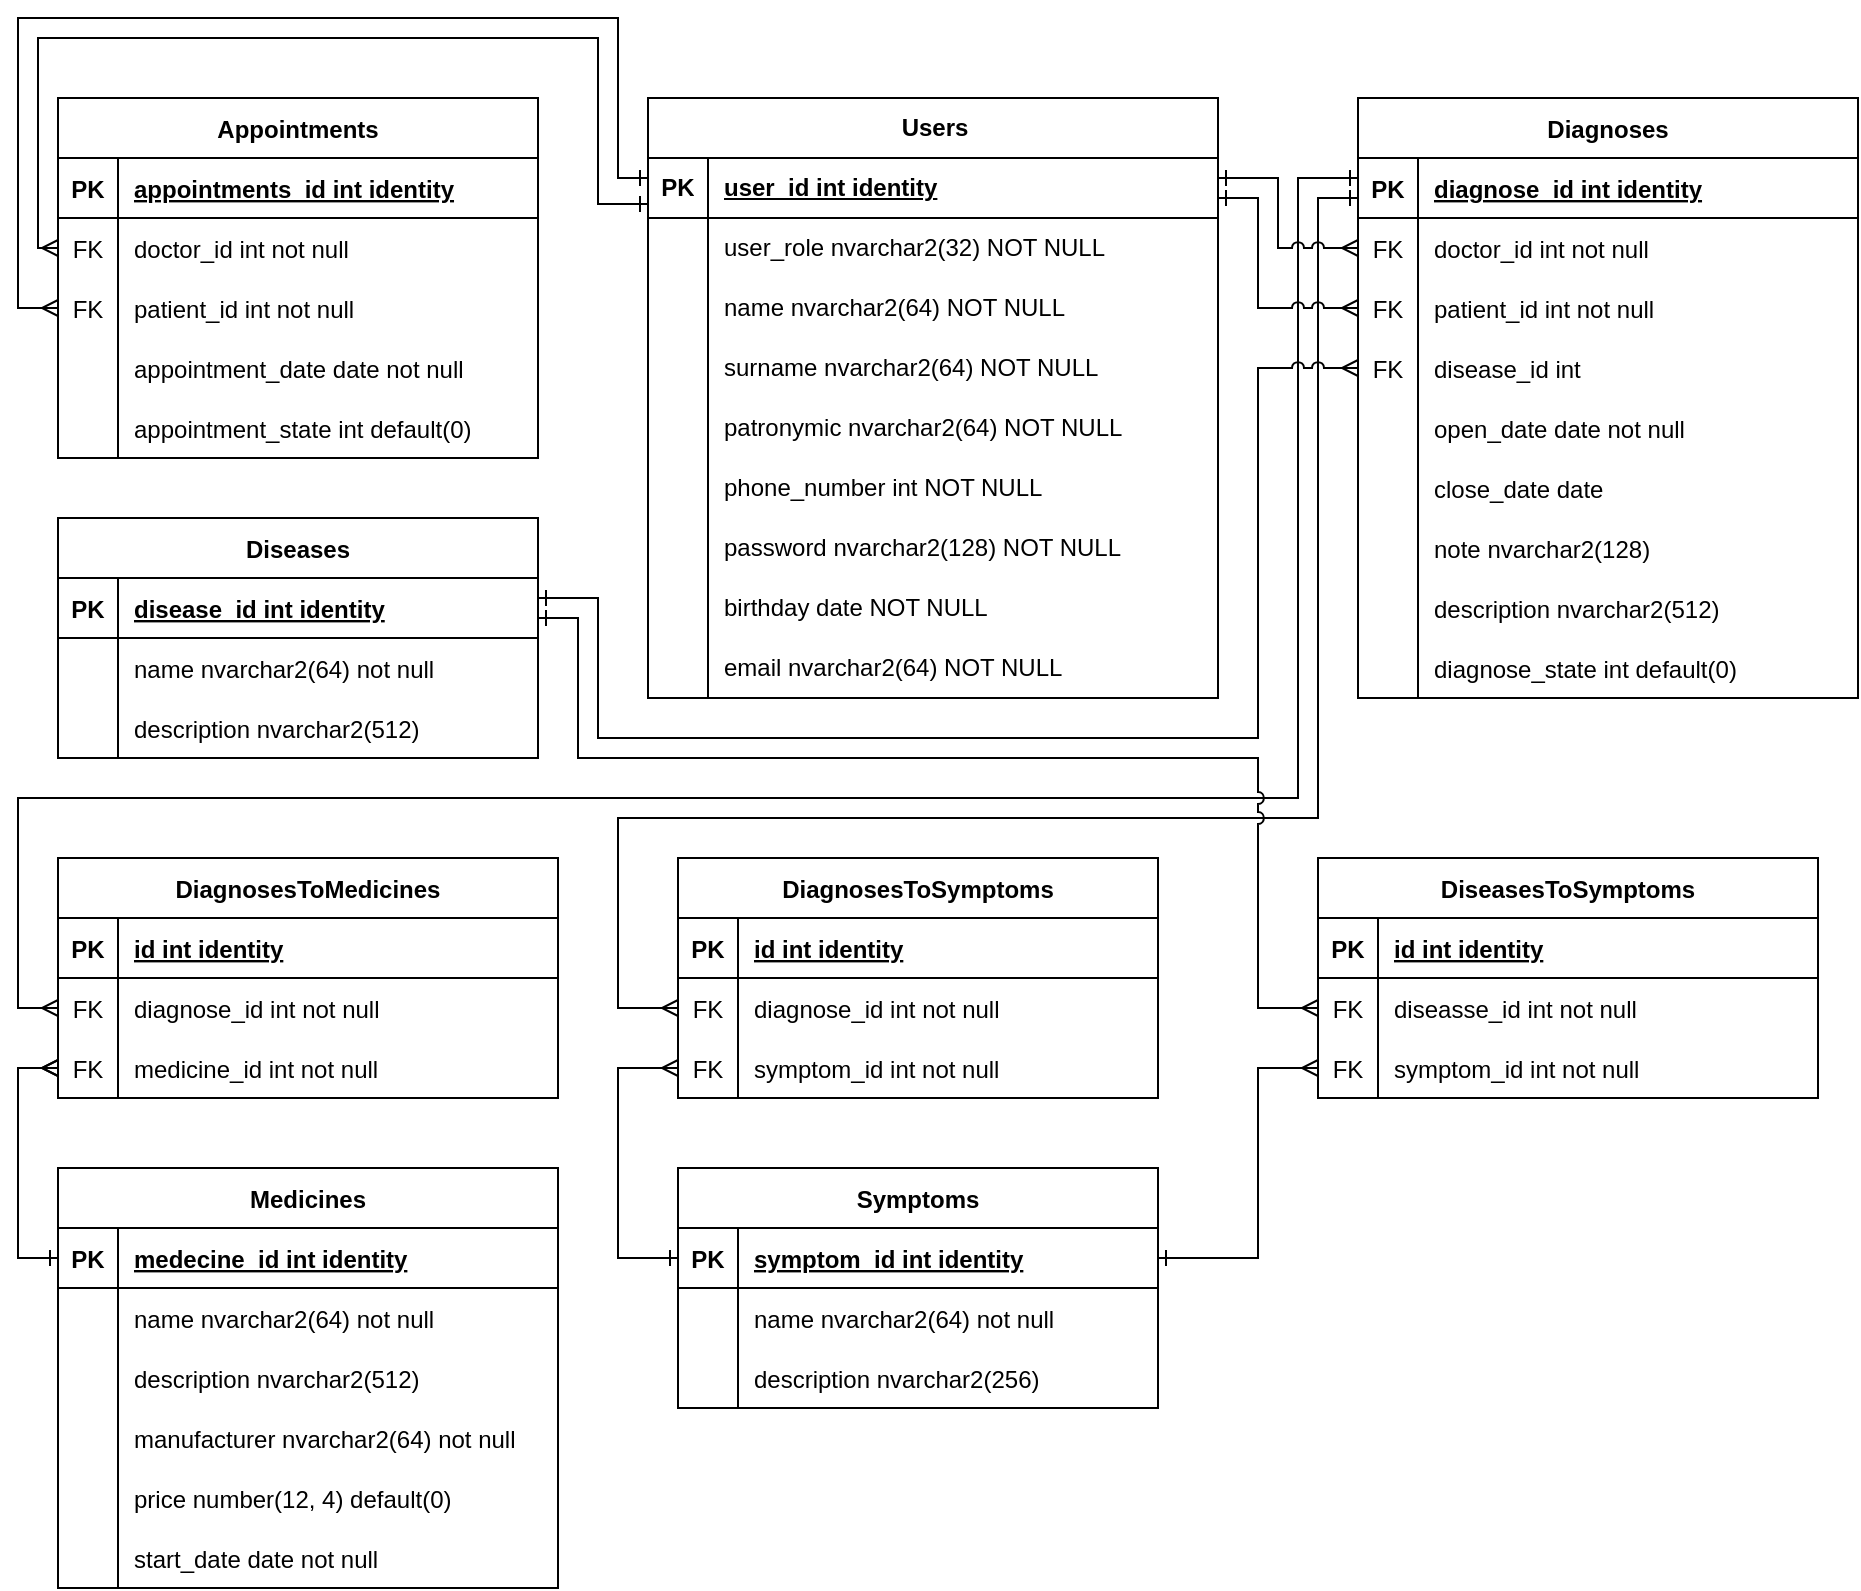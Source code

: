 <mxfile version="21.6.1" type="device">
  <diagram id="R2lEEEUBdFMjLlhIrx00" name="Page-1">
    <mxGraphModel dx="1219" dy="1813" grid="1" gridSize="10" guides="1" tooltips="1" connect="1" arrows="1" fold="1" page="1" pageScale="1" pageWidth="850" pageHeight="1100" math="0" shadow="0" extFonts="Permanent Marker^https://fonts.googleapis.com/css?family=Permanent+Marker">
      <root>
        <mxCell id="0" />
        <mxCell id="1" parent="0" />
        <mxCell id="C-vyLk0tnHw3VtMMgP7b-23" value="Diagnoses" style="shape=table;startSize=30;container=1;collapsible=1;childLayout=tableLayout;fixedRows=1;rowLines=0;fontStyle=1;align=center;resizeLast=1;" parent="1" vertex="1">
          <mxGeometry x="690" y="-40" width="250" height="300" as="geometry" />
        </mxCell>
        <mxCell id="C-vyLk0tnHw3VtMMgP7b-24" value="" style="shape=partialRectangle;collapsible=0;dropTarget=0;pointerEvents=0;fillColor=none;points=[[0,0.5],[1,0.5]];portConstraint=eastwest;top=0;left=0;right=0;bottom=1;" parent="C-vyLk0tnHw3VtMMgP7b-23" vertex="1">
          <mxGeometry y="30" width="250" height="30" as="geometry" />
        </mxCell>
        <mxCell id="C-vyLk0tnHw3VtMMgP7b-25" value="PK" style="shape=partialRectangle;overflow=hidden;connectable=0;fillColor=none;top=0;left=0;bottom=0;right=0;fontStyle=1;" parent="C-vyLk0tnHw3VtMMgP7b-24" vertex="1">
          <mxGeometry width="30" height="30" as="geometry">
            <mxRectangle width="30" height="30" as="alternateBounds" />
          </mxGeometry>
        </mxCell>
        <mxCell id="C-vyLk0tnHw3VtMMgP7b-26" value="diagnose_id int identity" style="shape=partialRectangle;overflow=hidden;connectable=0;fillColor=none;top=0;left=0;bottom=0;right=0;align=left;spacingLeft=6;fontStyle=5;" parent="C-vyLk0tnHw3VtMMgP7b-24" vertex="1">
          <mxGeometry x="30" width="220" height="30" as="geometry">
            <mxRectangle width="220" height="30" as="alternateBounds" />
          </mxGeometry>
        </mxCell>
        <mxCell id="C-vyLk0tnHw3VtMMgP7b-27" value="" style="shape=partialRectangle;collapsible=0;dropTarget=0;pointerEvents=0;fillColor=none;points=[[0,0.5],[1,0.5]];portConstraint=eastwest;top=0;left=0;right=0;bottom=0;" parent="C-vyLk0tnHw3VtMMgP7b-23" vertex="1">
          <mxGeometry y="60" width="250" height="30" as="geometry" />
        </mxCell>
        <mxCell id="C-vyLk0tnHw3VtMMgP7b-28" value="FK" style="shape=partialRectangle;overflow=hidden;connectable=0;fillColor=none;top=0;left=0;bottom=0;right=0;" parent="C-vyLk0tnHw3VtMMgP7b-27" vertex="1">
          <mxGeometry width="30" height="30" as="geometry">
            <mxRectangle width="30" height="30" as="alternateBounds" />
          </mxGeometry>
        </mxCell>
        <mxCell id="C-vyLk0tnHw3VtMMgP7b-29" value="doctor_id int not null" style="shape=partialRectangle;overflow=hidden;connectable=0;fillColor=none;top=0;left=0;bottom=0;right=0;align=left;spacingLeft=6;" parent="C-vyLk0tnHw3VtMMgP7b-27" vertex="1">
          <mxGeometry x="30" width="220" height="30" as="geometry">
            <mxRectangle width="220" height="30" as="alternateBounds" />
          </mxGeometry>
        </mxCell>
        <mxCell id="jcm_OnaASo1jTBagAZfR-133" value="" style="shape=partialRectangle;collapsible=0;dropTarget=0;pointerEvents=0;fillColor=none;points=[[0,0.5],[1,0.5]];portConstraint=eastwest;top=0;left=0;right=0;bottom=0;" parent="C-vyLk0tnHw3VtMMgP7b-23" vertex="1">
          <mxGeometry y="90" width="250" height="30" as="geometry" />
        </mxCell>
        <mxCell id="jcm_OnaASo1jTBagAZfR-134" value="FK" style="shape=partialRectangle;overflow=hidden;connectable=0;fillColor=none;top=0;left=0;bottom=0;right=0;" parent="jcm_OnaASo1jTBagAZfR-133" vertex="1">
          <mxGeometry width="30" height="30" as="geometry">
            <mxRectangle width="30" height="30" as="alternateBounds" />
          </mxGeometry>
        </mxCell>
        <mxCell id="jcm_OnaASo1jTBagAZfR-135" value="patient_id int not null" style="shape=partialRectangle;overflow=hidden;connectable=0;fillColor=none;top=0;left=0;bottom=0;right=0;align=left;spacingLeft=6;" parent="jcm_OnaASo1jTBagAZfR-133" vertex="1">
          <mxGeometry x="30" width="220" height="30" as="geometry">
            <mxRectangle width="220" height="30" as="alternateBounds" />
          </mxGeometry>
        </mxCell>
        <mxCell id="jcm_OnaASo1jTBagAZfR-168" value="" style="shape=partialRectangle;collapsible=0;dropTarget=0;pointerEvents=0;fillColor=none;points=[[0,0.5],[1,0.5]];portConstraint=eastwest;top=0;left=0;right=0;bottom=0;" parent="C-vyLk0tnHw3VtMMgP7b-23" vertex="1">
          <mxGeometry y="120" width="250" height="30" as="geometry" />
        </mxCell>
        <mxCell id="jcm_OnaASo1jTBagAZfR-169" value="FK" style="shape=partialRectangle;overflow=hidden;connectable=0;fillColor=none;top=0;left=0;bottom=0;right=0;" parent="jcm_OnaASo1jTBagAZfR-168" vertex="1">
          <mxGeometry width="30" height="30" as="geometry">
            <mxRectangle width="30" height="30" as="alternateBounds" />
          </mxGeometry>
        </mxCell>
        <mxCell id="jcm_OnaASo1jTBagAZfR-170" value="disease_id int" style="shape=partialRectangle;overflow=hidden;connectable=0;fillColor=none;top=0;left=0;bottom=0;right=0;align=left;spacingLeft=6;" parent="jcm_OnaASo1jTBagAZfR-168" vertex="1">
          <mxGeometry x="30" width="220" height="30" as="geometry">
            <mxRectangle width="220" height="30" as="alternateBounds" />
          </mxGeometry>
        </mxCell>
        <mxCell id="jcm_OnaASo1jTBagAZfR-136" value="" style="shape=partialRectangle;collapsible=0;dropTarget=0;pointerEvents=0;fillColor=none;points=[[0,0.5],[1,0.5]];portConstraint=eastwest;top=0;left=0;right=0;bottom=0;" parent="C-vyLk0tnHw3VtMMgP7b-23" vertex="1">
          <mxGeometry y="150" width="250" height="30" as="geometry" />
        </mxCell>
        <mxCell id="jcm_OnaASo1jTBagAZfR-137" value="" style="shape=partialRectangle;overflow=hidden;connectable=0;fillColor=none;top=0;left=0;bottom=0;right=0;" parent="jcm_OnaASo1jTBagAZfR-136" vertex="1">
          <mxGeometry width="30" height="30" as="geometry">
            <mxRectangle width="30" height="30" as="alternateBounds" />
          </mxGeometry>
        </mxCell>
        <mxCell id="jcm_OnaASo1jTBagAZfR-138" value="open_date date not null" style="shape=partialRectangle;overflow=hidden;connectable=0;fillColor=none;top=0;left=0;bottom=0;right=0;align=left;spacingLeft=6;" parent="jcm_OnaASo1jTBagAZfR-136" vertex="1">
          <mxGeometry x="30" width="220" height="30" as="geometry">
            <mxRectangle width="220" height="30" as="alternateBounds" />
          </mxGeometry>
        </mxCell>
        <mxCell id="jcm_OnaASo1jTBagAZfR-174" value="" style="shape=partialRectangle;collapsible=0;dropTarget=0;pointerEvents=0;fillColor=none;points=[[0,0.5],[1,0.5]];portConstraint=eastwest;top=0;left=0;right=0;bottom=0;" parent="C-vyLk0tnHw3VtMMgP7b-23" vertex="1">
          <mxGeometry y="180" width="250" height="30" as="geometry" />
        </mxCell>
        <mxCell id="jcm_OnaASo1jTBagAZfR-175" value="" style="shape=partialRectangle;overflow=hidden;connectable=0;fillColor=none;top=0;left=0;bottom=0;right=0;" parent="jcm_OnaASo1jTBagAZfR-174" vertex="1">
          <mxGeometry width="30" height="30" as="geometry">
            <mxRectangle width="30" height="30" as="alternateBounds" />
          </mxGeometry>
        </mxCell>
        <mxCell id="jcm_OnaASo1jTBagAZfR-176" value="close_date date" style="shape=partialRectangle;overflow=hidden;connectable=0;fillColor=none;top=0;left=0;bottom=0;right=0;align=left;spacingLeft=6;" parent="jcm_OnaASo1jTBagAZfR-174" vertex="1">
          <mxGeometry x="30" width="220" height="30" as="geometry">
            <mxRectangle width="220" height="30" as="alternateBounds" />
          </mxGeometry>
        </mxCell>
        <mxCell id="jcm_OnaASo1jTBagAZfR-199" value="" style="shape=partialRectangle;collapsible=0;dropTarget=0;pointerEvents=0;fillColor=none;points=[[0,0.5],[1,0.5]];portConstraint=eastwest;top=0;left=0;right=0;bottom=0;" parent="C-vyLk0tnHw3VtMMgP7b-23" vertex="1">
          <mxGeometry y="210" width="250" height="30" as="geometry" />
        </mxCell>
        <mxCell id="jcm_OnaASo1jTBagAZfR-200" value="" style="shape=partialRectangle;overflow=hidden;connectable=0;fillColor=none;top=0;left=0;bottom=0;right=0;" parent="jcm_OnaASo1jTBagAZfR-199" vertex="1">
          <mxGeometry width="30" height="30" as="geometry">
            <mxRectangle width="30" height="30" as="alternateBounds" />
          </mxGeometry>
        </mxCell>
        <mxCell id="jcm_OnaASo1jTBagAZfR-201" value="note nvarchar2(128)" style="shape=partialRectangle;overflow=hidden;connectable=0;fillColor=none;top=0;left=0;bottom=0;right=0;align=left;spacingLeft=6;" parent="jcm_OnaASo1jTBagAZfR-199" vertex="1">
          <mxGeometry x="30" width="220" height="30" as="geometry">
            <mxRectangle width="220" height="30" as="alternateBounds" />
          </mxGeometry>
        </mxCell>
        <mxCell id="jcm_OnaASo1jTBagAZfR-220" style="shape=partialRectangle;collapsible=0;dropTarget=0;pointerEvents=0;fillColor=none;points=[[0,0.5],[1,0.5]];portConstraint=eastwest;top=0;left=0;right=0;bottom=0;" parent="C-vyLk0tnHw3VtMMgP7b-23" vertex="1">
          <mxGeometry y="240" width="250" height="30" as="geometry" />
        </mxCell>
        <mxCell id="jcm_OnaASo1jTBagAZfR-221" style="shape=partialRectangle;overflow=hidden;connectable=0;fillColor=none;top=0;left=0;bottom=0;right=0;" parent="jcm_OnaASo1jTBagAZfR-220" vertex="1">
          <mxGeometry width="30" height="30" as="geometry">
            <mxRectangle width="30" height="30" as="alternateBounds" />
          </mxGeometry>
        </mxCell>
        <mxCell id="jcm_OnaASo1jTBagAZfR-222" value="description nvarchar2(512)" style="shape=partialRectangle;overflow=hidden;connectable=0;fillColor=none;top=0;left=0;bottom=0;right=0;align=left;spacingLeft=6;" parent="jcm_OnaASo1jTBagAZfR-220" vertex="1">
          <mxGeometry x="30" width="220" height="30" as="geometry">
            <mxRectangle width="220" height="30" as="alternateBounds" />
          </mxGeometry>
        </mxCell>
        <mxCell id="MLQKqg7bE9kot5V_O-63-7" style="shape=partialRectangle;collapsible=0;dropTarget=0;pointerEvents=0;fillColor=none;points=[[0,0.5],[1,0.5]];portConstraint=eastwest;top=0;left=0;right=0;bottom=0;" parent="C-vyLk0tnHw3VtMMgP7b-23" vertex="1">
          <mxGeometry y="270" width="250" height="30" as="geometry" />
        </mxCell>
        <mxCell id="MLQKqg7bE9kot5V_O-63-8" style="shape=partialRectangle;overflow=hidden;connectable=0;fillColor=none;top=0;left=0;bottom=0;right=0;" parent="MLQKqg7bE9kot5V_O-63-7" vertex="1">
          <mxGeometry width="30" height="30" as="geometry">
            <mxRectangle width="30" height="30" as="alternateBounds" />
          </mxGeometry>
        </mxCell>
        <mxCell id="MLQKqg7bE9kot5V_O-63-9" value="diagnose_state int default(0)" style="shape=partialRectangle;overflow=hidden;connectable=0;fillColor=none;top=0;left=0;bottom=0;right=0;align=left;spacingLeft=6;" parent="MLQKqg7bE9kot5V_O-63-7" vertex="1">
          <mxGeometry x="30" width="220" height="30" as="geometry">
            <mxRectangle width="220" height="30" as="alternateBounds" />
          </mxGeometry>
        </mxCell>
        <mxCell id="jcm_OnaASo1jTBagAZfR-1" value="Users" style="shape=table;startSize=30;container=1;collapsible=1;childLayout=tableLayout;fixedRows=1;rowLines=0;fontStyle=1;align=center;resizeLast=1;html=1;" parent="1" vertex="1">
          <mxGeometry x="335" y="-40" width="285" height="300" as="geometry" />
        </mxCell>
        <mxCell id="jcm_OnaASo1jTBagAZfR-2" value="" style="shape=tableRow;horizontal=0;startSize=0;swimlaneHead=0;swimlaneBody=0;fillColor=none;collapsible=0;dropTarget=0;points=[[0,0.5],[1,0.5]];portConstraint=eastwest;top=0;left=0;right=0;bottom=1;" parent="jcm_OnaASo1jTBagAZfR-1" vertex="1">
          <mxGeometry y="30" width="285" height="30" as="geometry" />
        </mxCell>
        <mxCell id="jcm_OnaASo1jTBagAZfR-3" value="PK" style="shape=partialRectangle;connectable=0;fillColor=none;top=0;left=0;bottom=0;right=0;fontStyle=1;overflow=hidden;whiteSpace=wrap;html=1;" parent="jcm_OnaASo1jTBagAZfR-2" vertex="1">
          <mxGeometry width="30" height="30" as="geometry">
            <mxRectangle width="30" height="30" as="alternateBounds" />
          </mxGeometry>
        </mxCell>
        <mxCell id="jcm_OnaASo1jTBagAZfR-4" value="user_id int&amp;nbsp;identity" style="shape=partialRectangle;connectable=0;fillColor=none;top=0;left=0;bottom=0;right=0;align=left;spacingLeft=6;fontStyle=5;overflow=hidden;whiteSpace=wrap;html=1;" parent="jcm_OnaASo1jTBagAZfR-2" vertex="1">
          <mxGeometry x="30" width="255" height="30" as="geometry">
            <mxRectangle width="255" height="30" as="alternateBounds" />
          </mxGeometry>
        </mxCell>
        <mxCell id="jcm_OnaASo1jTBagAZfR-5" value="" style="shape=tableRow;horizontal=0;startSize=0;swimlaneHead=0;swimlaneBody=0;fillColor=none;collapsible=0;dropTarget=0;points=[[0,0.5],[1,0.5]];portConstraint=eastwest;top=0;left=0;right=0;bottom=0;" parent="jcm_OnaASo1jTBagAZfR-1" vertex="1">
          <mxGeometry y="60" width="285" height="30" as="geometry" />
        </mxCell>
        <mxCell id="jcm_OnaASo1jTBagAZfR-6" value="" style="shape=partialRectangle;connectable=0;fillColor=none;top=0;left=0;bottom=0;right=0;editable=1;overflow=hidden;whiteSpace=wrap;html=1;" parent="jcm_OnaASo1jTBagAZfR-5" vertex="1">
          <mxGeometry width="30" height="30" as="geometry">
            <mxRectangle width="30" height="30" as="alternateBounds" />
          </mxGeometry>
        </mxCell>
        <mxCell id="jcm_OnaASo1jTBagAZfR-7" value="user_role nvarchar2(32) NOT NULL" style="shape=partialRectangle;connectable=0;fillColor=none;top=0;left=0;bottom=0;right=0;align=left;spacingLeft=6;overflow=hidden;whiteSpace=wrap;html=1;" parent="jcm_OnaASo1jTBagAZfR-5" vertex="1">
          <mxGeometry x="30" width="255" height="30" as="geometry">
            <mxRectangle width="255" height="30" as="alternateBounds" />
          </mxGeometry>
        </mxCell>
        <mxCell id="jcm_OnaASo1jTBagAZfR-8" value="" style="shape=tableRow;horizontal=0;startSize=0;swimlaneHead=0;swimlaneBody=0;fillColor=none;collapsible=0;dropTarget=0;points=[[0,0.5],[1,0.5]];portConstraint=eastwest;top=0;left=0;right=0;bottom=0;" parent="jcm_OnaASo1jTBagAZfR-1" vertex="1">
          <mxGeometry y="90" width="285" height="30" as="geometry" />
        </mxCell>
        <mxCell id="jcm_OnaASo1jTBagAZfR-9" value="" style="shape=partialRectangle;connectable=0;fillColor=none;top=0;left=0;bottom=0;right=0;editable=1;overflow=hidden;whiteSpace=wrap;html=1;" parent="jcm_OnaASo1jTBagAZfR-8" vertex="1">
          <mxGeometry width="30" height="30" as="geometry">
            <mxRectangle width="30" height="30" as="alternateBounds" />
          </mxGeometry>
        </mxCell>
        <mxCell id="jcm_OnaASo1jTBagAZfR-10" value="name nvarchar2(64) NOT NULL" style="shape=partialRectangle;connectable=0;fillColor=none;top=0;left=0;bottom=0;right=0;align=left;spacingLeft=6;overflow=hidden;whiteSpace=wrap;html=1;" parent="jcm_OnaASo1jTBagAZfR-8" vertex="1">
          <mxGeometry x="30" width="255" height="30" as="geometry">
            <mxRectangle width="255" height="30" as="alternateBounds" />
          </mxGeometry>
        </mxCell>
        <mxCell id="jcm_OnaASo1jTBagAZfR-105" value="" style="shape=tableRow;horizontal=0;startSize=0;swimlaneHead=0;swimlaneBody=0;fillColor=none;collapsible=0;dropTarget=0;points=[[0,0.5],[1,0.5]];portConstraint=eastwest;top=0;left=0;right=0;bottom=0;" parent="jcm_OnaASo1jTBagAZfR-1" vertex="1">
          <mxGeometry y="120" width="285" height="30" as="geometry" />
        </mxCell>
        <mxCell id="jcm_OnaASo1jTBagAZfR-106" value="" style="shape=partialRectangle;connectable=0;fillColor=none;top=0;left=0;bottom=0;right=0;editable=1;overflow=hidden;whiteSpace=wrap;html=1;" parent="jcm_OnaASo1jTBagAZfR-105" vertex="1">
          <mxGeometry width="30" height="30" as="geometry">
            <mxRectangle width="30" height="30" as="alternateBounds" />
          </mxGeometry>
        </mxCell>
        <mxCell id="jcm_OnaASo1jTBagAZfR-107" value="surname nvarchar2(64) NOT NULL" style="shape=partialRectangle;connectable=0;fillColor=none;top=0;left=0;bottom=0;right=0;align=left;spacingLeft=6;overflow=hidden;whiteSpace=wrap;html=1;" parent="jcm_OnaASo1jTBagAZfR-105" vertex="1">
          <mxGeometry x="30" width="255" height="30" as="geometry">
            <mxRectangle width="255" height="30" as="alternateBounds" />
          </mxGeometry>
        </mxCell>
        <mxCell id="jcm_OnaASo1jTBagAZfR-11" value="" style="shape=tableRow;horizontal=0;startSize=0;swimlaneHead=0;swimlaneBody=0;fillColor=none;collapsible=0;dropTarget=0;points=[[0,0.5],[1,0.5]];portConstraint=eastwest;top=0;left=0;right=0;bottom=0;" parent="jcm_OnaASo1jTBagAZfR-1" vertex="1">
          <mxGeometry y="150" width="285" height="30" as="geometry" />
        </mxCell>
        <mxCell id="jcm_OnaASo1jTBagAZfR-12" value="" style="shape=partialRectangle;connectable=0;fillColor=none;top=0;left=0;bottom=0;right=0;editable=1;overflow=hidden;whiteSpace=wrap;html=1;" parent="jcm_OnaASo1jTBagAZfR-11" vertex="1">
          <mxGeometry width="30" height="30" as="geometry">
            <mxRectangle width="30" height="30" as="alternateBounds" />
          </mxGeometry>
        </mxCell>
        <mxCell id="jcm_OnaASo1jTBagAZfR-13" value="patronymic nvarchar2(64) NOT NULL" style="shape=partialRectangle;connectable=0;fillColor=none;top=0;left=0;bottom=0;right=0;align=left;spacingLeft=6;overflow=hidden;whiteSpace=wrap;html=1;" parent="jcm_OnaASo1jTBagAZfR-11" vertex="1">
          <mxGeometry x="30" width="255" height="30" as="geometry">
            <mxRectangle width="255" height="30" as="alternateBounds" />
          </mxGeometry>
        </mxCell>
        <mxCell id="CgCAJ-W0EM-yL1vqo-xy-1" style="shape=tableRow;horizontal=0;startSize=0;swimlaneHead=0;swimlaneBody=0;fillColor=none;collapsible=0;dropTarget=0;points=[[0,0.5],[1,0.5]];portConstraint=eastwest;top=0;left=0;right=0;bottom=0;" parent="jcm_OnaASo1jTBagAZfR-1" vertex="1">
          <mxGeometry y="180" width="285" height="30" as="geometry" />
        </mxCell>
        <mxCell id="CgCAJ-W0EM-yL1vqo-xy-2" style="shape=partialRectangle;connectable=0;fillColor=none;top=0;left=0;bottom=0;right=0;editable=1;overflow=hidden;whiteSpace=wrap;html=1;" parent="CgCAJ-W0EM-yL1vqo-xy-1" vertex="1">
          <mxGeometry width="30" height="30" as="geometry">
            <mxRectangle width="30" height="30" as="alternateBounds" />
          </mxGeometry>
        </mxCell>
        <mxCell id="CgCAJ-W0EM-yL1vqo-xy-3" value="phone_number int NOT NULL" style="shape=partialRectangle;connectable=0;fillColor=none;top=0;left=0;bottom=0;right=0;align=left;spacingLeft=6;overflow=hidden;whiteSpace=wrap;html=1;" parent="CgCAJ-W0EM-yL1vqo-xy-1" vertex="1">
          <mxGeometry x="30" width="255" height="30" as="geometry">
            <mxRectangle width="255" height="30" as="alternateBounds" />
          </mxGeometry>
        </mxCell>
        <mxCell id="jcm_OnaASo1jTBagAZfR-116" value="" style="shape=tableRow;horizontal=0;startSize=0;swimlaneHead=0;swimlaneBody=0;fillColor=none;collapsible=0;dropTarget=0;points=[[0,0.5],[1,0.5]];portConstraint=eastwest;top=0;left=0;right=0;bottom=0;" parent="jcm_OnaASo1jTBagAZfR-1" vertex="1">
          <mxGeometry y="210" width="285" height="30" as="geometry" />
        </mxCell>
        <mxCell id="jcm_OnaASo1jTBagAZfR-117" value="" style="shape=partialRectangle;connectable=0;fillColor=none;top=0;left=0;bottom=0;right=0;editable=1;overflow=hidden;whiteSpace=wrap;html=1;" parent="jcm_OnaASo1jTBagAZfR-116" vertex="1">
          <mxGeometry width="30" height="30" as="geometry">
            <mxRectangle width="30" height="30" as="alternateBounds" />
          </mxGeometry>
        </mxCell>
        <mxCell id="jcm_OnaASo1jTBagAZfR-118" value="password nvarchar2(128) NOT NULL" style="shape=partialRectangle;connectable=0;fillColor=none;top=0;left=0;bottom=0;right=0;align=left;spacingLeft=6;overflow=hidden;whiteSpace=wrap;html=1;" parent="jcm_OnaASo1jTBagAZfR-116" vertex="1">
          <mxGeometry x="30" width="255" height="30" as="geometry">
            <mxRectangle width="255" height="30" as="alternateBounds" />
          </mxGeometry>
        </mxCell>
        <mxCell id="10MFc_0AaZeshkbZRCKe-6" value="" style="shape=tableRow;horizontal=0;startSize=0;swimlaneHead=0;swimlaneBody=0;fillColor=none;collapsible=0;dropTarget=0;points=[[0,0.5],[1,0.5]];portConstraint=eastwest;top=0;left=0;right=0;bottom=0;" parent="jcm_OnaASo1jTBagAZfR-1" vertex="1">
          <mxGeometry y="240" width="285" height="30" as="geometry" />
        </mxCell>
        <mxCell id="10MFc_0AaZeshkbZRCKe-7" value="" style="shape=partialRectangle;connectable=0;fillColor=none;top=0;left=0;bottom=0;right=0;editable=1;overflow=hidden;whiteSpace=wrap;html=1;" parent="10MFc_0AaZeshkbZRCKe-6" vertex="1">
          <mxGeometry width="30" height="30" as="geometry">
            <mxRectangle width="30" height="30" as="alternateBounds" />
          </mxGeometry>
        </mxCell>
        <mxCell id="10MFc_0AaZeshkbZRCKe-8" value="birthday date NOT NULL" style="shape=partialRectangle;connectable=0;fillColor=none;top=0;left=0;bottom=0;right=0;align=left;spacingLeft=6;overflow=hidden;whiteSpace=wrap;html=1;" parent="10MFc_0AaZeshkbZRCKe-6" vertex="1">
          <mxGeometry x="30" width="255" height="30" as="geometry">
            <mxRectangle width="255" height="30" as="alternateBounds" />
          </mxGeometry>
        </mxCell>
        <mxCell id="jcm_OnaASo1jTBagAZfR-196" value="" style="shape=tableRow;horizontal=0;startSize=0;swimlaneHead=0;swimlaneBody=0;fillColor=none;collapsible=0;dropTarget=0;points=[[0,0.5],[1,0.5]];portConstraint=eastwest;top=0;left=0;right=0;bottom=0;" parent="jcm_OnaASo1jTBagAZfR-1" vertex="1">
          <mxGeometry y="270" width="285" height="30" as="geometry" />
        </mxCell>
        <mxCell id="jcm_OnaASo1jTBagAZfR-197" value="" style="shape=partialRectangle;connectable=0;fillColor=none;top=0;left=0;bottom=0;right=0;editable=1;overflow=hidden;whiteSpace=wrap;html=1;" parent="jcm_OnaASo1jTBagAZfR-196" vertex="1">
          <mxGeometry width="30" height="30" as="geometry">
            <mxRectangle width="30" height="30" as="alternateBounds" />
          </mxGeometry>
        </mxCell>
        <mxCell id="jcm_OnaASo1jTBagAZfR-198" value="email nvarchar2(64) NOT NULL" style="shape=partialRectangle;connectable=0;fillColor=none;top=0;left=0;bottom=0;right=0;align=left;spacingLeft=6;overflow=hidden;whiteSpace=wrap;html=1;" parent="jcm_OnaASo1jTBagAZfR-196" vertex="1">
          <mxGeometry x="30" width="255" height="30" as="geometry">
            <mxRectangle width="255" height="30" as="alternateBounds" />
          </mxGeometry>
        </mxCell>
        <mxCell id="jcm_OnaASo1jTBagAZfR-24" value="Symptoms" style="shape=table;startSize=30;container=1;collapsible=1;childLayout=tableLayout;fixedRows=1;rowLines=0;fontStyle=1;align=center;resizeLast=1;" parent="1" vertex="1">
          <mxGeometry x="350" y="495" width="240" height="120" as="geometry" />
        </mxCell>
        <mxCell id="jcm_OnaASo1jTBagAZfR-25" value="" style="shape=partialRectangle;collapsible=0;dropTarget=0;pointerEvents=0;fillColor=none;points=[[0,0.5],[1,0.5]];portConstraint=eastwest;top=0;left=0;right=0;bottom=1;" parent="jcm_OnaASo1jTBagAZfR-24" vertex="1">
          <mxGeometry y="30" width="240" height="30" as="geometry" />
        </mxCell>
        <mxCell id="jcm_OnaASo1jTBagAZfR-26" value="PK" style="shape=partialRectangle;overflow=hidden;connectable=0;fillColor=none;top=0;left=0;bottom=0;right=0;fontStyle=1;" parent="jcm_OnaASo1jTBagAZfR-25" vertex="1">
          <mxGeometry width="30" height="30" as="geometry">
            <mxRectangle width="30" height="30" as="alternateBounds" />
          </mxGeometry>
        </mxCell>
        <mxCell id="jcm_OnaASo1jTBagAZfR-27" value="symptom_id int identity" style="shape=partialRectangle;overflow=hidden;connectable=0;fillColor=none;top=0;left=0;bottom=0;right=0;align=left;spacingLeft=6;fontStyle=5;" parent="jcm_OnaASo1jTBagAZfR-25" vertex="1">
          <mxGeometry x="30" width="210" height="30" as="geometry">
            <mxRectangle width="210" height="30" as="alternateBounds" />
          </mxGeometry>
        </mxCell>
        <mxCell id="jcm_OnaASo1jTBagAZfR-28" value="" style="shape=partialRectangle;collapsible=0;dropTarget=0;pointerEvents=0;fillColor=none;points=[[0,0.5],[1,0.5]];portConstraint=eastwest;top=0;left=0;right=0;bottom=0;" parent="jcm_OnaASo1jTBagAZfR-24" vertex="1">
          <mxGeometry y="60" width="240" height="30" as="geometry" />
        </mxCell>
        <mxCell id="jcm_OnaASo1jTBagAZfR-29" value="" style="shape=partialRectangle;overflow=hidden;connectable=0;fillColor=none;top=0;left=0;bottom=0;right=0;" parent="jcm_OnaASo1jTBagAZfR-28" vertex="1">
          <mxGeometry width="30" height="30" as="geometry">
            <mxRectangle width="30" height="30" as="alternateBounds" />
          </mxGeometry>
        </mxCell>
        <mxCell id="jcm_OnaASo1jTBagAZfR-30" value="name nvarchar2(64) not null" style="shape=partialRectangle;overflow=hidden;connectable=0;fillColor=none;top=0;left=0;bottom=0;right=0;align=left;spacingLeft=6;" parent="jcm_OnaASo1jTBagAZfR-28" vertex="1">
          <mxGeometry x="30" width="210" height="30" as="geometry">
            <mxRectangle width="210" height="30" as="alternateBounds" />
          </mxGeometry>
        </mxCell>
        <mxCell id="jcm_OnaASo1jTBagAZfR-61" value="" style="shape=partialRectangle;collapsible=0;dropTarget=0;pointerEvents=0;fillColor=none;points=[[0,0.5],[1,0.5]];portConstraint=eastwest;top=0;left=0;right=0;bottom=0;" parent="jcm_OnaASo1jTBagAZfR-24" vertex="1">
          <mxGeometry y="90" width="240" height="30" as="geometry" />
        </mxCell>
        <mxCell id="jcm_OnaASo1jTBagAZfR-62" value="" style="shape=partialRectangle;overflow=hidden;connectable=0;fillColor=none;top=0;left=0;bottom=0;right=0;" parent="jcm_OnaASo1jTBagAZfR-61" vertex="1">
          <mxGeometry width="30" height="30" as="geometry">
            <mxRectangle width="30" height="30" as="alternateBounds" />
          </mxGeometry>
        </mxCell>
        <mxCell id="jcm_OnaASo1jTBagAZfR-63" value="description nvarchar2(256)" style="shape=partialRectangle;overflow=hidden;connectable=0;fillColor=none;top=0;left=0;bottom=0;right=0;align=left;spacingLeft=6;" parent="jcm_OnaASo1jTBagAZfR-61" vertex="1">
          <mxGeometry x="30" width="210" height="30" as="geometry">
            <mxRectangle width="210" height="30" as="alternateBounds" />
          </mxGeometry>
        </mxCell>
        <mxCell id="jcm_OnaASo1jTBagAZfR-31" value="Appointments" style="shape=table;startSize=30;container=1;collapsible=1;childLayout=tableLayout;fixedRows=1;rowLines=0;fontStyle=1;align=center;resizeLast=1;" parent="1" vertex="1">
          <mxGeometry x="40" y="-40" width="240" height="180" as="geometry">
            <mxRectangle x="40" y="-40" width="120" height="30" as="alternateBounds" />
          </mxGeometry>
        </mxCell>
        <mxCell id="jcm_OnaASo1jTBagAZfR-32" value="" style="shape=partialRectangle;collapsible=0;dropTarget=0;pointerEvents=0;fillColor=none;points=[[0,0.5],[1,0.5]];portConstraint=eastwest;top=0;left=0;right=0;bottom=1;" parent="jcm_OnaASo1jTBagAZfR-31" vertex="1">
          <mxGeometry y="30" width="240" height="30" as="geometry" />
        </mxCell>
        <mxCell id="jcm_OnaASo1jTBagAZfR-33" value="PK" style="shape=partialRectangle;overflow=hidden;connectable=0;fillColor=none;top=0;left=0;bottom=0;right=0;fontStyle=1;" parent="jcm_OnaASo1jTBagAZfR-32" vertex="1">
          <mxGeometry width="30" height="30" as="geometry">
            <mxRectangle width="30" height="30" as="alternateBounds" />
          </mxGeometry>
        </mxCell>
        <mxCell id="jcm_OnaASo1jTBagAZfR-34" value="appointments_id int identity" style="shape=partialRectangle;overflow=hidden;connectable=0;fillColor=none;top=0;left=0;bottom=0;right=0;align=left;spacingLeft=6;fontStyle=5;" parent="jcm_OnaASo1jTBagAZfR-32" vertex="1">
          <mxGeometry x="30" width="210" height="30" as="geometry">
            <mxRectangle width="210" height="30" as="alternateBounds" />
          </mxGeometry>
        </mxCell>
        <mxCell id="jcm_OnaASo1jTBagAZfR-35" value="" style="shape=partialRectangle;collapsible=0;dropTarget=0;pointerEvents=0;fillColor=none;points=[[0,0.5],[1,0.5]];portConstraint=eastwest;top=0;left=0;right=0;bottom=0;" parent="jcm_OnaASo1jTBagAZfR-31" vertex="1">
          <mxGeometry y="60" width="240" height="30" as="geometry" />
        </mxCell>
        <mxCell id="jcm_OnaASo1jTBagAZfR-36" value="FK" style="shape=partialRectangle;overflow=hidden;connectable=0;fillColor=none;top=0;left=0;bottom=0;right=0;" parent="jcm_OnaASo1jTBagAZfR-35" vertex="1">
          <mxGeometry width="30" height="30" as="geometry">
            <mxRectangle width="30" height="30" as="alternateBounds" />
          </mxGeometry>
        </mxCell>
        <mxCell id="jcm_OnaASo1jTBagAZfR-37" value="doctor_id int not null" style="shape=partialRectangle;overflow=hidden;connectable=0;fillColor=none;top=0;left=0;bottom=0;right=0;align=left;spacingLeft=6;" parent="jcm_OnaASo1jTBagAZfR-35" vertex="1">
          <mxGeometry x="30" width="210" height="30" as="geometry">
            <mxRectangle width="210" height="30" as="alternateBounds" />
          </mxGeometry>
        </mxCell>
        <mxCell id="jcm_OnaASo1jTBagAZfR-64" value="" style="shape=partialRectangle;collapsible=0;dropTarget=0;pointerEvents=0;fillColor=none;points=[[0,0.5],[1,0.5]];portConstraint=eastwest;top=0;left=0;right=0;bottom=0;" parent="jcm_OnaASo1jTBagAZfR-31" vertex="1">
          <mxGeometry y="90" width="240" height="30" as="geometry" />
        </mxCell>
        <mxCell id="jcm_OnaASo1jTBagAZfR-65" value="FK" style="shape=partialRectangle;overflow=hidden;connectable=0;fillColor=none;top=0;left=0;bottom=0;right=0;" parent="jcm_OnaASo1jTBagAZfR-64" vertex="1">
          <mxGeometry width="30" height="30" as="geometry">
            <mxRectangle width="30" height="30" as="alternateBounds" />
          </mxGeometry>
        </mxCell>
        <mxCell id="jcm_OnaASo1jTBagAZfR-66" value="patient_id int not null" style="shape=partialRectangle;overflow=hidden;connectable=0;fillColor=none;top=0;left=0;bottom=0;right=0;align=left;spacingLeft=6;" parent="jcm_OnaASo1jTBagAZfR-64" vertex="1">
          <mxGeometry x="30" width="210" height="30" as="geometry">
            <mxRectangle width="210" height="30" as="alternateBounds" />
          </mxGeometry>
        </mxCell>
        <mxCell id="jcm_OnaASo1jTBagAZfR-71" value="" style="shape=partialRectangle;collapsible=0;dropTarget=0;pointerEvents=0;fillColor=none;points=[[0,0.5],[1,0.5]];portConstraint=eastwest;top=0;left=0;right=0;bottom=0;" parent="jcm_OnaASo1jTBagAZfR-31" vertex="1">
          <mxGeometry y="120" width="240" height="30" as="geometry" />
        </mxCell>
        <mxCell id="jcm_OnaASo1jTBagAZfR-72" value="" style="shape=partialRectangle;overflow=hidden;connectable=0;fillColor=none;top=0;left=0;bottom=0;right=0;" parent="jcm_OnaASo1jTBagAZfR-71" vertex="1">
          <mxGeometry width="30" height="30" as="geometry">
            <mxRectangle width="30" height="30" as="alternateBounds" />
          </mxGeometry>
        </mxCell>
        <mxCell id="jcm_OnaASo1jTBagAZfR-73" value="appointment_date date not null" style="shape=partialRectangle;overflow=hidden;connectable=0;fillColor=none;top=0;left=0;bottom=0;right=0;align=left;spacingLeft=6;" parent="jcm_OnaASo1jTBagAZfR-71" vertex="1">
          <mxGeometry x="30" width="210" height="30" as="geometry">
            <mxRectangle width="210" height="30" as="alternateBounds" />
          </mxGeometry>
        </mxCell>
        <mxCell id="MLQKqg7bE9kot5V_O-63-1" style="shape=partialRectangle;collapsible=0;dropTarget=0;pointerEvents=0;fillColor=none;points=[[0,0.5],[1,0.5]];portConstraint=eastwest;top=0;left=0;right=0;bottom=0;" parent="jcm_OnaASo1jTBagAZfR-31" vertex="1">
          <mxGeometry y="150" width="240" height="30" as="geometry" />
        </mxCell>
        <mxCell id="MLQKqg7bE9kot5V_O-63-2" style="shape=partialRectangle;overflow=hidden;connectable=0;fillColor=none;top=0;left=0;bottom=0;right=0;" parent="MLQKqg7bE9kot5V_O-63-1" vertex="1">
          <mxGeometry width="30" height="30" as="geometry">
            <mxRectangle width="30" height="30" as="alternateBounds" />
          </mxGeometry>
        </mxCell>
        <mxCell id="MLQKqg7bE9kot5V_O-63-3" value="appointment_state int default(0)" style="shape=partialRectangle;overflow=hidden;connectable=0;fillColor=none;top=0;left=0;bottom=0;right=0;align=left;spacingLeft=6;" parent="MLQKqg7bE9kot5V_O-63-1" vertex="1">
          <mxGeometry x="30" width="210" height="30" as="geometry">
            <mxRectangle width="210" height="30" as="alternateBounds" />
          </mxGeometry>
        </mxCell>
        <mxCell id="jcm_OnaASo1jTBagAZfR-54" value="DiagnosesToSymptoms" style="shape=table;startSize=30;container=1;collapsible=1;childLayout=tableLayout;fixedRows=1;rowLines=0;fontStyle=1;align=center;resizeLast=1;" parent="1" vertex="1">
          <mxGeometry x="350" y="340" width="240" height="120" as="geometry" />
        </mxCell>
        <mxCell id="jcm_OnaASo1jTBagAZfR-55" value="" style="shape=partialRectangle;collapsible=0;dropTarget=0;pointerEvents=0;fillColor=none;points=[[0,0.5],[1,0.5]];portConstraint=eastwest;top=0;left=0;right=0;bottom=1;" parent="jcm_OnaASo1jTBagAZfR-54" vertex="1">
          <mxGeometry y="30" width="240" height="30" as="geometry" />
        </mxCell>
        <mxCell id="jcm_OnaASo1jTBagAZfR-56" value="PK" style="shape=partialRectangle;overflow=hidden;connectable=0;fillColor=none;top=0;left=0;bottom=0;right=0;fontStyle=1;" parent="jcm_OnaASo1jTBagAZfR-55" vertex="1">
          <mxGeometry width="30" height="30" as="geometry">
            <mxRectangle width="30" height="30" as="alternateBounds" />
          </mxGeometry>
        </mxCell>
        <mxCell id="jcm_OnaASo1jTBagAZfR-57" value="id int identity" style="shape=partialRectangle;overflow=hidden;connectable=0;fillColor=none;top=0;left=0;bottom=0;right=0;align=left;spacingLeft=6;fontStyle=5;" parent="jcm_OnaASo1jTBagAZfR-55" vertex="1">
          <mxGeometry x="30" width="210" height="30" as="geometry">
            <mxRectangle width="210" height="30" as="alternateBounds" />
          </mxGeometry>
        </mxCell>
        <mxCell id="jcm_OnaASo1jTBagAZfR-142" value="" style="shape=partialRectangle;collapsible=0;dropTarget=0;pointerEvents=0;fillColor=none;points=[[0,0.5],[1,0.5]];portConstraint=eastwest;top=0;left=0;right=0;bottom=0;" parent="jcm_OnaASo1jTBagAZfR-54" vertex="1">
          <mxGeometry y="60" width="240" height="30" as="geometry" />
        </mxCell>
        <mxCell id="jcm_OnaASo1jTBagAZfR-143" value="FK" style="shape=partialRectangle;overflow=hidden;connectable=0;fillColor=none;top=0;left=0;bottom=0;right=0;" parent="jcm_OnaASo1jTBagAZfR-142" vertex="1">
          <mxGeometry width="30" height="30" as="geometry">
            <mxRectangle width="30" height="30" as="alternateBounds" />
          </mxGeometry>
        </mxCell>
        <mxCell id="jcm_OnaASo1jTBagAZfR-144" value="diagnose_id int not null" style="shape=partialRectangle;overflow=hidden;connectable=0;fillColor=none;top=0;left=0;bottom=0;right=0;align=left;spacingLeft=6;" parent="jcm_OnaASo1jTBagAZfR-142" vertex="1">
          <mxGeometry x="30" width="210" height="30" as="geometry">
            <mxRectangle width="210" height="30" as="alternateBounds" />
          </mxGeometry>
        </mxCell>
        <mxCell id="jcm_OnaASo1jTBagAZfR-58" value="" style="shape=partialRectangle;collapsible=0;dropTarget=0;pointerEvents=0;fillColor=none;points=[[0,0.5],[1,0.5]];portConstraint=eastwest;top=0;left=0;right=0;bottom=0;" parent="jcm_OnaASo1jTBagAZfR-54" vertex="1">
          <mxGeometry y="90" width="240" height="30" as="geometry" />
        </mxCell>
        <mxCell id="jcm_OnaASo1jTBagAZfR-59" value="FK" style="shape=partialRectangle;overflow=hidden;connectable=0;fillColor=none;top=0;left=0;bottom=0;right=0;" parent="jcm_OnaASo1jTBagAZfR-58" vertex="1">
          <mxGeometry width="30" height="30" as="geometry">
            <mxRectangle width="30" height="30" as="alternateBounds" />
          </mxGeometry>
        </mxCell>
        <mxCell id="jcm_OnaASo1jTBagAZfR-60" value="symptom_id int not null" style="shape=partialRectangle;overflow=hidden;connectable=0;fillColor=none;top=0;left=0;bottom=0;right=0;align=left;spacingLeft=6;" parent="jcm_OnaASo1jTBagAZfR-58" vertex="1">
          <mxGeometry x="30" width="210" height="30" as="geometry">
            <mxRectangle width="210" height="30" as="alternateBounds" />
          </mxGeometry>
        </mxCell>
        <mxCell id="jcm_OnaASo1jTBagAZfR-119" value="DiagnosesToMedicines" style="shape=table;startSize=30;container=1;collapsible=1;childLayout=tableLayout;fixedRows=1;rowLines=0;fontStyle=1;align=center;resizeLast=1;" parent="1" vertex="1">
          <mxGeometry x="40" y="340" width="250" height="120" as="geometry" />
        </mxCell>
        <mxCell id="jcm_OnaASo1jTBagAZfR-120" value="" style="shape=partialRectangle;collapsible=0;dropTarget=0;pointerEvents=0;fillColor=none;points=[[0,0.5],[1,0.5]];portConstraint=eastwest;top=0;left=0;right=0;bottom=1;" parent="jcm_OnaASo1jTBagAZfR-119" vertex="1">
          <mxGeometry y="30" width="250" height="30" as="geometry" />
        </mxCell>
        <mxCell id="jcm_OnaASo1jTBagAZfR-121" value="PK" style="shape=partialRectangle;overflow=hidden;connectable=0;fillColor=none;top=0;left=0;bottom=0;right=0;fontStyle=1;" parent="jcm_OnaASo1jTBagAZfR-120" vertex="1">
          <mxGeometry width="30" height="30" as="geometry">
            <mxRectangle width="30" height="30" as="alternateBounds" />
          </mxGeometry>
        </mxCell>
        <mxCell id="jcm_OnaASo1jTBagAZfR-122" value="id int identity" style="shape=partialRectangle;overflow=hidden;connectable=0;fillColor=none;top=0;left=0;bottom=0;right=0;align=left;spacingLeft=6;fontStyle=5;" parent="jcm_OnaASo1jTBagAZfR-120" vertex="1">
          <mxGeometry x="30" width="220" height="30" as="geometry">
            <mxRectangle width="220" height="30" as="alternateBounds" />
          </mxGeometry>
        </mxCell>
        <mxCell id="jcm_OnaASo1jTBagAZfR-145" value="" style="shape=partialRectangle;collapsible=0;dropTarget=0;pointerEvents=0;fillColor=none;points=[[0,0.5],[1,0.5]];portConstraint=eastwest;top=0;left=0;right=0;bottom=0;" parent="jcm_OnaASo1jTBagAZfR-119" vertex="1">
          <mxGeometry y="60" width="250" height="30" as="geometry" />
        </mxCell>
        <mxCell id="jcm_OnaASo1jTBagAZfR-146" value="FK" style="shape=partialRectangle;overflow=hidden;connectable=0;fillColor=none;top=0;left=0;bottom=0;right=0;" parent="jcm_OnaASo1jTBagAZfR-145" vertex="1">
          <mxGeometry width="30" height="30" as="geometry">
            <mxRectangle width="30" height="30" as="alternateBounds" />
          </mxGeometry>
        </mxCell>
        <mxCell id="jcm_OnaASo1jTBagAZfR-147" value="diagnose_id int not null" style="shape=partialRectangle;overflow=hidden;connectable=0;fillColor=none;top=0;left=0;bottom=0;right=0;align=left;spacingLeft=6;" parent="jcm_OnaASo1jTBagAZfR-145" vertex="1">
          <mxGeometry x="30" width="220" height="30" as="geometry">
            <mxRectangle width="220" height="30" as="alternateBounds" />
          </mxGeometry>
        </mxCell>
        <mxCell id="jcm_OnaASo1jTBagAZfR-123" value="" style="shape=partialRectangle;collapsible=0;dropTarget=0;pointerEvents=0;fillColor=none;points=[[0,0.5],[1,0.5]];portConstraint=eastwest;top=0;left=0;right=0;bottom=0;" parent="jcm_OnaASo1jTBagAZfR-119" vertex="1">
          <mxGeometry y="90" width="250" height="30" as="geometry" />
        </mxCell>
        <mxCell id="jcm_OnaASo1jTBagAZfR-124" value="FK" style="shape=partialRectangle;overflow=hidden;connectable=0;fillColor=none;top=0;left=0;bottom=0;right=0;" parent="jcm_OnaASo1jTBagAZfR-123" vertex="1">
          <mxGeometry width="30" height="30" as="geometry">
            <mxRectangle width="30" height="30" as="alternateBounds" />
          </mxGeometry>
        </mxCell>
        <mxCell id="jcm_OnaASo1jTBagAZfR-125" value="medicine_id int not null" style="shape=partialRectangle;overflow=hidden;connectable=0;fillColor=none;top=0;left=0;bottom=0;right=0;align=left;spacingLeft=6;" parent="jcm_OnaASo1jTBagAZfR-123" vertex="1">
          <mxGeometry x="30" width="220" height="30" as="geometry">
            <mxRectangle width="220" height="30" as="alternateBounds" />
          </mxGeometry>
        </mxCell>
        <mxCell id="jcm_OnaASo1jTBagAZfR-126" value="Medicines" style="shape=table;startSize=30;container=1;collapsible=1;childLayout=tableLayout;fixedRows=1;rowLines=0;fontStyle=1;align=center;resizeLast=1;" parent="1" vertex="1">
          <mxGeometry x="40" y="495" width="250" height="210" as="geometry" />
        </mxCell>
        <mxCell id="jcm_OnaASo1jTBagAZfR-127" value="" style="shape=partialRectangle;collapsible=0;dropTarget=0;pointerEvents=0;fillColor=none;points=[[0,0.5],[1,0.5]];portConstraint=eastwest;top=0;left=0;right=0;bottom=1;" parent="jcm_OnaASo1jTBagAZfR-126" vertex="1">
          <mxGeometry y="30" width="250" height="30" as="geometry" />
        </mxCell>
        <mxCell id="jcm_OnaASo1jTBagAZfR-128" value="PK" style="shape=partialRectangle;overflow=hidden;connectable=0;fillColor=none;top=0;left=0;bottom=0;right=0;fontStyle=1;" parent="jcm_OnaASo1jTBagAZfR-127" vertex="1">
          <mxGeometry width="30" height="30" as="geometry">
            <mxRectangle width="30" height="30" as="alternateBounds" />
          </mxGeometry>
        </mxCell>
        <mxCell id="jcm_OnaASo1jTBagAZfR-129" value="medecine_id int identity" style="shape=partialRectangle;overflow=hidden;connectable=0;fillColor=none;top=0;left=0;bottom=0;right=0;align=left;spacingLeft=6;fontStyle=5;" parent="jcm_OnaASo1jTBagAZfR-127" vertex="1">
          <mxGeometry x="30" width="220" height="30" as="geometry">
            <mxRectangle width="220" height="30" as="alternateBounds" />
          </mxGeometry>
        </mxCell>
        <mxCell id="jcm_OnaASo1jTBagAZfR-130" value="" style="shape=partialRectangle;collapsible=0;dropTarget=0;pointerEvents=0;fillColor=none;points=[[0,0.5],[1,0.5]];portConstraint=eastwest;top=0;left=0;right=0;bottom=0;" parent="jcm_OnaASo1jTBagAZfR-126" vertex="1">
          <mxGeometry y="60" width="250" height="30" as="geometry" />
        </mxCell>
        <mxCell id="jcm_OnaASo1jTBagAZfR-131" value="" style="shape=partialRectangle;overflow=hidden;connectable=0;fillColor=none;top=0;left=0;bottom=0;right=0;" parent="jcm_OnaASo1jTBagAZfR-130" vertex="1">
          <mxGeometry width="30" height="30" as="geometry">
            <mxRectangle width="30" height="30" as="alternateBounds" />
          </mxGeometry>
        </mxCell>
        <mxCell id="jcm_OnaASo1jTBagAZfR-132" value="name nvarchar2(64) not null" style="shape=partialRectangle;overflow=hidden;connectable=0;fillColor=none;top=0;left=0;bottom=0;right=0;align=left;spacingLeft=6;" parent="jcm_OnaASo1jTBagAZfR-130" vertex="1">
          <mxGeometry x="30" width="220" height="30" as="geometry">
            <mxRectangle width="220" height="30" as="alternateBounds" />
          </mxGeometry>
        </mxCell>
        <mxCell id="jcm_OnaASo1jTBagAZfR-233" style="shape=partialRectangle;collapsible=0;dropTarget=0;pointerEvents=0;fillColor=none;points=[[0,0.5],[1,0.5]];portConstraint=eastwest;top=0;left=0;right=0;bottom=0;" parent="jcm_OnaASo1jTBagAZfR-126" vertex="1">
          <mxGeometry y="90" width="250" height="30" as="geometry" />
        </mxCell>
        <mxCell id="jcm_OnaASo1jTBagAZfR-234" style="shape=partialRectangle;overflow=hidden;connectable=0;fillColor=none;top=0;left=0;bottom=0;right=0;" parent="jcm_OnaASo1jTBagAZfR-233" vertex="1">
          <mxGeometry width="30" height="30" as="geometry">
            <mxRectangle width="30" height="30" as="alternateBounds" />
          </mxGeometry>
        </mxCell>
        <mxCell id="jcm_OnaASo1jTBagAZfR-235" value="description nvarchar2(512)" style="shape=partialRectangle;overflow=hidden;connectable=0;fillColor=none;top=0;left=0;bottom=0;right=0;align=left;spacingLeft=6;" parent="jcm_OnaASo1jTBagAZfR-233" vertex="1">
          <mxGeometry x="30" width="220" height="30" as="geometry">
            <mxRectangle width="220" height="30" as="alternateBounds" />
          </mxGeometry>
        </mxCell>
        <mxCell id="jcm_OnaASo1jTBagAZfR-236" style="shape=partialRectangle;collapsible=0;dropTarget=0;pointerEvents=0;fillColor=none;points=[[0,0.5],[1,0.5]];portConstraint=eastwest;top=0;left=0;right=0;bottom=0;" parent="jcm_OnaASo1jTBagAZfR-126" vertex="1">
          <mxGeometry y="120" width="250" height="30" as="geometry" />
        </mxCell>
        <mxCell id="jcm_OnaASo1jTBagAZfR-237" style="shape=partialRectangle;overflow=hidden;connectable=0;fillColor=none;top=0;left=0;bottom=0;right=0;" parent="jcm_OnaASo1jTBagAZfR-236" vertex="1">
          <mxGeometry width="30" height="30" as="geometry">
            <mxRectangle width="30" height="30" as="alternateBounds" />
          </mxGeometry>
        </mxCell>
        <mxCell id="jcm_OnaASo1jTBagAZfR-238" value="manufacturer nvarchar2(64) not null" style="shape=partialRectangle;overflow=hidden;connectable=0;fillColor=none;top=0;left=0;bottom=0;right=0;align=left;spacingLeft=6;" parent="jcm_OnaASo1jTBagAZfR-236" vertex="1">
          <mxGeometry x="30" width="220" height="30" as="geometry">
            <mxRectangle width="220" height="30" as="alternateBounds" />
          </mxGeometry>
        </mxCell>
        <mxCell id="jcm_OnaASo1jTBagAZfR-239" style="shape=partialRectangle;collapsible=0;dropTarget=0;pointerEvents=0;fillColor=none;points=[[0,0.5],[1,0.5]];portConstraint=eastwest;top=0;left=0;right=0;bottom=0;" parent="jcm_OnaASo1jTBagAZfR-126" vertex="1">
          <mxGeometry y="150" width="250" height="30" as="geometry" />
        </mxCell>
        <mxCell id="jcm_OnaASo1jTBagAZfR-240" style="shape=partialRectangle;overflow=hidden;connectable=0;fillColor=none;top=0;left=0;bottom=0;right=0;" parent="jcm_OnaASo1jTBagAZfR-239" vertex="1">
          <mxGeometry width="30" height="30" as="geometry">
            <mxRectangle width="30" height="30" as="alternateBounds" />
          </mxGeometry>
        </mxCell>
        <mxCell id="jcm_OnaASo1jTBagAZfR-241" value="price number(12, 4) default(0)" style="shape=partialRectangle;overflow=hidden;connectable=0;fillColor=none;top=0;left=0;bottom=0;right=0;align=left;spacingLeft=6;" parent="jcm_OnaASo1jTBagAZfR-239" vertex="1">
          <mxGeometry x="30" width="220" height="30" as="geometry">
            <mxRectangle width="220" height="30" as="alternateBounds" />
          </mxGeometry>
        </mxCell>
        <mxCell id="jcm_OnaASo1jTBagAZfR-242" style="shape=partialRectangle;collapsible=0;dropTarget=0;pointerEvents=0;fillColor=none;points=[[0,0.5],[1,0.5]];portConstraint=eastwest;top=0;left=0;right=0;bottom=0;" parent="jcm_OnaASo1jTBagAZfR-126" vertex="1">
          <mxGeometry y="180" width="250" height="30" as="geometry" />
        </mxCell>
        <mxCell id="jcm_OnaASo1jTBagAZfR-243" style="shape=partialRectangle;overflow=hidden;connectable=0;fillColor=none;top=0;left=0;bottom=0;right=0;" parent="jcm_OnaASo1jTBagAZfR-242" vertex="1">
          <mxGeometry width="30" height="30" as="geometry">
            <mxRectangle width="30" height="30" as="alternateBounds" />
          </mxGeometry>
        </mxCell>
        <mxCell id="jcm_OnaASo1jTBagAZfR-244" value="start_date date not null" style="shape=partialRectangle;overflow=hidden;connectable=0;fillColor=none;top=0;left=0;bottom=0;right=0;align=left;spacingLeft=6;" parent="jcm_OnaASo1jTBagAZfR-242" vertex="1">
          <mxGeometry x="30" width="220" height="30" as="geometry">
            <mxRectangle width="220" height="30" as="alternateBounds" />
          </mxGeometry>
        </mxCell>
        <mxCell id="jcm_OnaASo1jTBagAZfR-148" value="Diseases" style="shape=table;startSize=30;container=1;collapsible=1;childLayout=tableLayout;fixedRows=1;rowLines=0;fontStyle=1;align=center;resizeLast=1;" parent="1" vertex="1">
          <mxGeometry x="40" y="170" width="240" height="120" as="geometry" />
        </mxCell>
        <mxCell id="jcm_OnaASo1jTBagAZfR-149" value="" style="shape=partialRectangle;collapsible=0;dropTarget=0;pointerEvents=0;fillColor=none;points=[[0,0.5],[1,0.5]];portConstraint=eastwest;top=0;left=0;right=0;bottom=1;" parent="jcm_OnaASo1jTBagAZfR-148" vertex="1">
          <mxGeometry y="30" width="240" height="30" as="geometry" />
        </mxCell>
        <mxCell id="jcm_OnaASo1jTBagAZfR-150" value="PK" style="shape=partialRectangle;overflow=hidden;connectable=0;fillColor=none;top=0;left=0;bottom=0;right=0;fontStyle=1;" parent="jcm_OnaASo1jTBagAZfR-149" vertex="1">
          <mxGeometry width="30" height="30" as="geometry">
            <mxRectangle width="30" height="30" as="alternateBounds" />
          </mxGeometry>
        </mxCell>
        <mxCell id="jcm_OnaASo1jTBagAZfR-151" value="disease_id int identity" style="shape=partialRectangle;overflow=hidden;connectable=0;fillColor=none;top=0;left=0;bottom=0;right=0;align=left;spacingLeft=6;fontStyle=5;" parent="jcm_OnaASo1jTBagAZfR-149" vertex="1">
          <mxGeometry x="30" width="210" height="30" as="geometry">
            <mxRectangle width="210" height="30" as="alternateBounds" />
          </mxGeometry>
        </mxCell>
        <mxCell id="jcm_OnaASo1jTBagAZfR-152" value="" style="shape=partialRectangle;collapsible=0;dropTarget=0;pointerEvents=0;fillColor=none;points=[[0,0.5],[1,0.5]];portConstraint=eastwest;top=0;left=0;right=0;bottom=0;" parent="jcm_OnaASo1jTBagAZfR-148" vertex="1">
          <mxGeometry y="60" width="240" height="30" as="geometry" />
        </mxCell>
        <mxCell id="jcm_OnaASo1jTBagAZfR-153" value="" style="shape=partialRectangle;overflow=hidden;connectable=0;fillColor=none;top=0;left=0;bottom=0;right=0;" parent="jcm_OnaASo1jTBagAZfR-152" vertex="1">
          <mxGeometry width="30" height="30" as="geometry">
            <mxRectangle width="30" height="30" as="alternateBounds" />
          </mxGeometry>
        </mxCell>
        <mxCell id="jcm_OnaASo1jTBagAZfR-154" value="name nvarchar2(64) not null" style="shape=partialRectangle;overflow=hidden;connectable=0;fillColor=none;top=0;left=0;bottom=0;right=0;align=left;spacingLeft=6;" parent="jcm_OnaASo1jTBagAZfR-152" vertex="1">
          <mxGeometry x="30" width="210" height="30" as="geometry">
            <mxRectangle width="210" height="30" as="alternateBounds" />
          </mxGeometry>
        </mxCell>
        <mxCell id="jcm_OnaASo1jTBagAZfR-155" value="" style="shape=partialRectangle;collapsible=0;dropTarget=0;pointerEvents=0;fillColor=none;points=[[0,0.5],[1,0.5]];portConstraint=eastwest;top=0;left=0;right=0;bottom=0;" parent="jcm_OnaASo1jTBagAZfR-148" vertex="1">
          <mxGeometry y="90" width="240" height="30" as="geometry" />
        </mxCell>
        <mxCell id="jcm_OnaASo1jTBagAZfR-156" value="" style="shape=partialRectangle;overflow=hidden;connectable=0;fillColor=none;top=0;left=0;bottom=0;right=0;" parent="jcm_OnaASo1jTBagAZfR-155" vertex="1">
          <mxGeometry width="30" height="30" as="geometry">
            <mxRectangle width="30" height="30" as="alternateBounds" />
          </mxGeometry>
        </mxCell>
        <mxCell id="jcm_OnaASo1jTBagAZfR-157" value="description nvarchar2(512)" style="shape=partialRectangle;overflow=hidden;connectable=0;fillColor=none;top=0;left=0;bottom=0;right=0;align=left;spacingLeft=6;" parent="jcm_OnaASo1jTBagAZfR-155" vertex="1">
          <mxGeometry x="30" width="210" height="30" as="geometry">
            <mxRectangle width="210" height="30" as="alternateBounds" />
          </mxGeometry>
        </mxCell>
        <mxCell id="jcm_OnaASo1jTBagAZfR-207" value="DiseasesToSymptoms" style="shape=table;startSize=30;container=1;collapsible=1;childLayout=tableLayout;fixedRows=1;rowLines=0;fontStyle=1;align=center;resizeLast=1;" parent="1" vertex="1">
          <mxGeometry x="670" y="340" width="250" height="120" as="geometry" />
        </mxCell>
        <mxCell id="jcm_OnaASo1jTBagAZfR-208" value="" style="shape=partialRectangle;collapsible=0;dropTarget=0;pointerEvents=0;fillColor=none;points=[[0,0.5],[1,0.5]];portConstraint=eastwest;top=0;left=0;right=0;bottom=1;" parent="jcm_OnaASo1jTBagAZfR-207" vertex="1">
          <mxGeometry y="30" width="250" height="30" as="geometry" />
        </mxCell>
        <mxCell id="jcm_OnaASo1jTBagAZfR-209" value="PK" style="shape=partialRectangle;overflow=hidden;connectable=0;fillColor=none;top=0;left=0;bottom=0;right=0;fontStyle=1;" parent="jcm_OnaASo1jTBagAZfR-208" vertex="1">
          <mxGeometry width="30" height="30" as="geometry">
            <mxRectangle width="30" height="30" as="alternateBounds" />
          </mxGeometry>
        </mxCell>
        <mxCell id="jcm_OnaASo1jTBagAZfR-210" value="id int identity" style="shape=partialRectangle;overflow=hidden;connectable=0;fillColor=none;top=0;left=0;bottom=0;right=0;align=left;spacingLeft=6;fontStyle=5;" parent="jcm_OnaASo1jTBagAZfR-208" vertex="1">
          <mxGeometry x="30" width="220" height="30" as="geometry">
            <mxRectangle width="220" height="30" as="alternateBounds" />
          </mxGeometry>
        </mxCell>
        <mxCell id="jcm_OnaASo1jTBagAZfR-211" value="" style="shape=partialRectangle;collapsible=0;dropTarget=0;pointerEvents=0;fillColor=none;points=[[0,0.5],[1,0.5]];portConstraint=eastwest;top=0;left=0;right=0;bottom=0;" parent="jcm_OnaASo1jTBagAZfR-207" vertex="1">
          <mxGeometry y="60" width="250" height="30" as="geometry" />
        </mxCell>
        <mxCell id="jcm_OnaASo1jTBagAZfR-212" value="FK" style="shape=partialRectangle;overflow=hidden;connectable=0;fillColor=none;top=0;left=0;bottom=0;right=0;" parent="jcm_OnaASo1jTBagAZfR-211" vertex="1">
          <mxGeometry width="30" height="30" as="geometry">
            <mxRectangle width="30" height="30" as="alternateBounds" />
          </mxGeometry>
        </mxCell>
        <mxCell id="jcm_OnaASo1jTBagAZfR-213" value="diseasse_id int not null" style="shape=partialRectangle;overflow=hidden;connectable=0;fillColor=none;top=0;left=0;bottom=0;right=0;align=left;spacingLeft=6;" parent="jcm_OnaASo1jTBagAZfR-211" vertex="1">
          <mxGeometry x="30" width="220" height="30" as="geometry">
            <mxRectangle width="220" height="30" as="alternateBounds" />
          </mxGeometry>
        </mxCell>
        <mxCell id="jcm_OnaASo1jTBagAZfR-214" value="" style="shape=partialRectangle;collapsible=0;dropTarget=0;pointerEvents=0;fillColor=none;points=[[0,0.5],[1,0.5]];portConstraint=eastwest;top=0;left=0;right=0;bottom=0;" parent="jcm_OnaASo1jTBagAZfR-207" vertex="1">
          <mxGeometry y="90" width="250" height="30" as="geometry" />
        </mxCell>
        <mxCell id="jcm_OnaASo1jTBagAZfR-215" value="FK" style="shape=partialRectangle;overflow=hidden;connectable=0;fillColor=none;top=0;left=0;bottom=0;right=0;" parent="jcm_OnaASo1jTBagAZfR-214" vertex="1">
          <mxGeometry width="30" height="30" as="geometry">
            <mxRectangle width="30" height="30" as="alternateBounds" />
          </mxGeometry>
        </mxCell>
        <mxCell id="jcm_OnaASo1jTBagAZfR-216" value="symptom_id int not null" style="shape=partialRectangle;overflow=hidden;connectable=0;fillColor=none;top=0;left=0;bottom=0;right=0;align=left;spacingLeft=6;" parent="jcm_OnaASo1jTBagAZfR-214" vertex="1">
          <mxGeometry x="30" width="220" height="30" as="geometry">
            <mxRectangle width="220" height="30" as="alternateBounds" />
          </mxGeometry>
        </mxCell>
        <mxCell id="uvDK0HhkVB5oHKIYXOsr-11" style="edgeStyle=orthogonalEdgeStyle;rounded=0;orthogonalLoop=1;jettySize=auto;html=1;exitX=0;exitY=0.5;exitDx=0;exitDy=0;entryX=0;entryY=0.5;entryDx=0;entryDy=0;startArrow=ERone;startFill=0;endArrow=ERmany;endFill=0;" parent="1" source="jcm_OnaASo1jTBagAZfR-25" target="jcm_OnaASo1jTBagAZfR-58" edge="1">
          <mxGeometry relative="1" as="geometry">
            <Array as="points">
              <mxPoint x="320" y="540" />
              <mxPoint x="320" y="445" />
            </Array>
          </mxGeometry>
        </mxCell>
        <mxCell id="uvDK0HhkVB5oHKIYXOsr-12" style="edgeStyle=orthogonalEdgeStyle;rounded=0;orthogonalLoop=1;jettySize=auto;html=1;exitX=0;exitY=0.5;exitDx=0;exitDy=0;entryX=0;entryY=0.5;entryDx=0;entryDy=0;startArrow=ERone;startFill=0;endArrow=ERmany;endFill=0;" parent="1" source="jcm_OnaASo1jTBagAZfR-127" target="jcm_OnaASo1jTBagAZfR-123" edge="1">
          <mxGeometry relative="1" as="geometry">
            <Array as="points">
              <mxPoint x="20" y="540" />
              <mxPoint x="20" y="445" />
            </Array>
          </mxGeometry>
        </mxCell>
        <mxCell id="uvDK0HhkVB5oHKIYXOsr-13" style="edgeStyle=orthogonalEdgeStyle;rounded=0;orthogonalLoop=1;jettySize=auto;html=1;entryX=0;entryY=0.5;entryDx=0;entryDy=0;startArrow=ERone;startFill=0;endArrow=ERmany;endFill=0;" parent="1" target="jcm_OnaASo1jTBagAZfR-142" edge="1">
          <mxGeometry relative="1" as="geometry">
            <Array as="points">
              <mxPoint x="670" y="10" />
              <mxPoint x="670" y="320" />
              <mxPoint x="320" y="320" />
              <mxPoint x="320" y="415" />
            </Array>
            <mxPoint x="690" y="10" as="sourcePoint" />
          </mxGeometry>
        </mxCell>
        <mxCell id="uvDK0HhkVB5oHKIYXOsr-14" style="edgeStyle=orthogonalEdgeStyle;rounded=0;orthogonalLoop=1;jettySize=auto;html=1;entryX=0;entryY=0.5;entryDx=0;entryDy=0;startArrow=ERone;startFill=0;endArrow=ERmany;endFill=0;shadow=0;sourcePerimeterSpacing=0;horizontal=1;noJump=0;orthogonal=0;enumerate=0;snapToPoint=0;metaEdit=0;backgroundOutline=0;flowAnimation=0;deletable=1;cloneable=1;movable=1;bendable=1;jumpStyle=arc;jumpSize=12;" parent="1" target="jcm_OnaASo1jTBagAZfR-145" edge="1">
          <mxGeometry relative="1" as="geometry">
            <Array as="points">
              <mxPoint x="660" />
              <mxPoint x="660" y="310" />
              <mxPoint x="20" y="310" />
              <mxPoint x="20" y="415" />
            </Array>
            <mxPoint x="690" as="sourcePoint" />
          </mxGeometry>
        </mxCell>
        <mxCell id="uvDK0HhkVB5oHKIYXOsr-17" style="edgeStyle=orthogonalEdgeStyle;rounded=0;orthogonalLoop=1;jettySize=auto;html=1;entryX=0;entryY=0.5;entryDx=0;entryDy=0;startArrow=ERone;startFill=0;endArrow=ERmany;endFill=0;" parent="1" source="jcm_OnaASo1jTBagAZfR-2" target="jcm_OnaASo1jTBagAZfR-35" edge="1">
          <mxGeometry relative="1" as="geometry">
            <Array as="points">
              <mxPoint x="310" y="13" />
              <mxPoint x="310" y="-70" />
              <mxPoint x="30" y="-70" />
              <mxPoint x="30" y="35" />
            </Array>
          </mxGeometry>
        </mxCell>
        <mxCell id="uvDK0HhkVB5oHKIYXOsr-18" style="edgeStyle=orthogonalEdgeStyle;rounded=0;orthogonalLoop=1;jettySize=auto;html=1;entryX=0;entryY=0.5;entryDx=0;entryDy=0;startArrow=ERone;startFill=0;endArrow=ERmany;endFill=0;" parent="1" source="jcm_OnaASo1jTBagAZfR-2" target="jcm_OnaASo1jTBagAZfR-64" edge="1">
          <mxGeometry relative="1" as="geometry">
            <Array as="points">
              <mxPoint x="320" />
              <mxPoint x="320" y="-80" />
              <mxPoint x="20" y="-80" />
              <mxPoint x="20" y="65" />
            </Array>
          </mxGeometry>
        </mxCell>
        <mxCell id="_HrVYEZB9zG5KCalZqJq-1" style="edgeStyle=orthogonalEdgeStyle;rounded=0;orthogonalLoop=1;jettySize=auto;html=1;exitX=0;exitY=0.5;exitDx=0;exitDy=0;entryX=0;entryY=0.5;entryDx=0;entryDy=0;startArrow=ERone;startFill=0;endArrow=ERmany;endFill=0;" parent="1" source="jcm_OnaASo1jTBagAZfR-127" target="jcm_OnaASo1jTBagAZfR-123" edge="1">
          <mxGeometry relative="1" as="geometry">
            <Array as="points">
              <mxPoint x="20" y="540" />
              <mxPoint x="20" y="445" />
            </Array>
            <mxPoint x="40" y="540" as="sourcePoint" />
            <mxPoint x="40" y="445" as="targetPoint" />
          </mxGeometry>
        </mxCell>
        <mxCell id="FGg1FsaxUkhyRulu2ffD-1" style="edgeStyle=orthogonalEdgeStyle;rounded=0;orthogonalLoop=1;jettySize=auto;html=1;entryX=0;entryY=0.5;entryDx=0;entryDy=0;endArrow=ERmany;endFill=0;startArrow=ERone;startFill=0;jumpStyle=arc;" edge="1" parent="1" source="jcm_OnaASo1jTBagAZfR-2" target="C-vyLk0tnHw3VtMMgP7b-27">
          <mxGeometry relative="1" as="geometry">
            <Array as="points">
              <mxPoint x="650" />
              <mxPoint x="650" y="35" />
            </Array>
          </mxGeometry>
        </mxCell>
        <mxCell id="FGg1FsaxUkhyRulu2ffD-2" style="edgeStyle=orthogonalEdgeStyle;rounded=0;orthogonalLoop=1;jettySize=auto;html=1;endArrow=ERmany;endFill=0;startArrow=ERone;startFill=0;jumpStyle=arc;" edge="1" parent="1" source="jcm_OnaASo1jTBagAZfR-2" target="jcm_OnaASo1jTBagAZfR-133">
          <mxGeometry relative="1" as="geometry">
            <Array as="points">
              <mxPoint x="640" y="10" />
              <mxPoint x="640" y="65" />
            </Array>
          </mxGeometry>
        </mxCell>
        <mxCell id="FGg1FsaxUkhyRulu2ffD-3" style="edgeStyle=orthogonalEdgeStyle;rounded=0;orthogonalLoop=1;jettySize=auto;html=1;entryX=0;entryY=0.5;entryDx=0;entryDy=0;startArrow=ERone;startFill=0;endArrow=ERmany;endFill=0;jumpStyle=arc;" edge="1" parent="1" source="jcm_OnaASo1jTBagAZfR-149" target="jcm_OnaASo1jTBagAZfR-168">
          <mxGeometry relative="1" as="geometry">
            <Array as="points">
              <mxPoint x="310" y="210" />
              <mxPoint x="310" y="280" />
              <mxPoint x="640" y="280" />
              <mxPoint x="640" y="95" />
            </Array>
          </mxGeometry>
        </mxCell>
        <mxCell id="FGg1FsaxUkhyRulu2ffD-4" style="edgeStyle=orthogonalEdgeStyle;rounded=0;orthogonalLoop=1;jettySize=auto;html=1;entryX=0;entryY=0.5;entryDx=0;entryDy=0;startArrow=ERone;startFill=0;endArrow=ERmany;endFill=0;jumpStyle=arc;" edge="1" parent="1" source="jcm_OnaASo1jTBagAZfR-149" target="jcm_OnaASo1jTBagAZfR-211">
          <mxGeometry relative="1" as="geometry">
            <Array as="points">
              <mxPoint x="300" y="220" />
              <mxPoint x="300" y="290" />
              <mxPoint x="640" y="290" />
              <mxPoint x="640" y="415" />
            </Array>
          </mxGeometry>
        </mxCell>
        <mxCell id="FGg1FsaxUkhyRulu2ffD-5" style="edgeStyle=orthogonalEdgeStyle;rounded=0;orthogonalLoop=1;jettySize=auto;html=1;entryX=0;entryY=0.5;entryDx=0;entryDy=0;startArrow=ERone;startFill=0;endArrow=ERmany;endFill=0;" edge="1" parent="1" source="jcm_OnaASo1jTBagAZfR-25" target="jcm_OnaASo1jTBagAZfR-214">
          <mxGeometry relative="1" as="geometry">
            <Array as="points">
              <mxPoint x="640" y="540" />
              <mxPoint x="640" y="445" />
            </Array>
          </mxGeometry>
        </mxCell>
      </root>
    </mxGraphModel>
  </diagram>
</mxfile>
